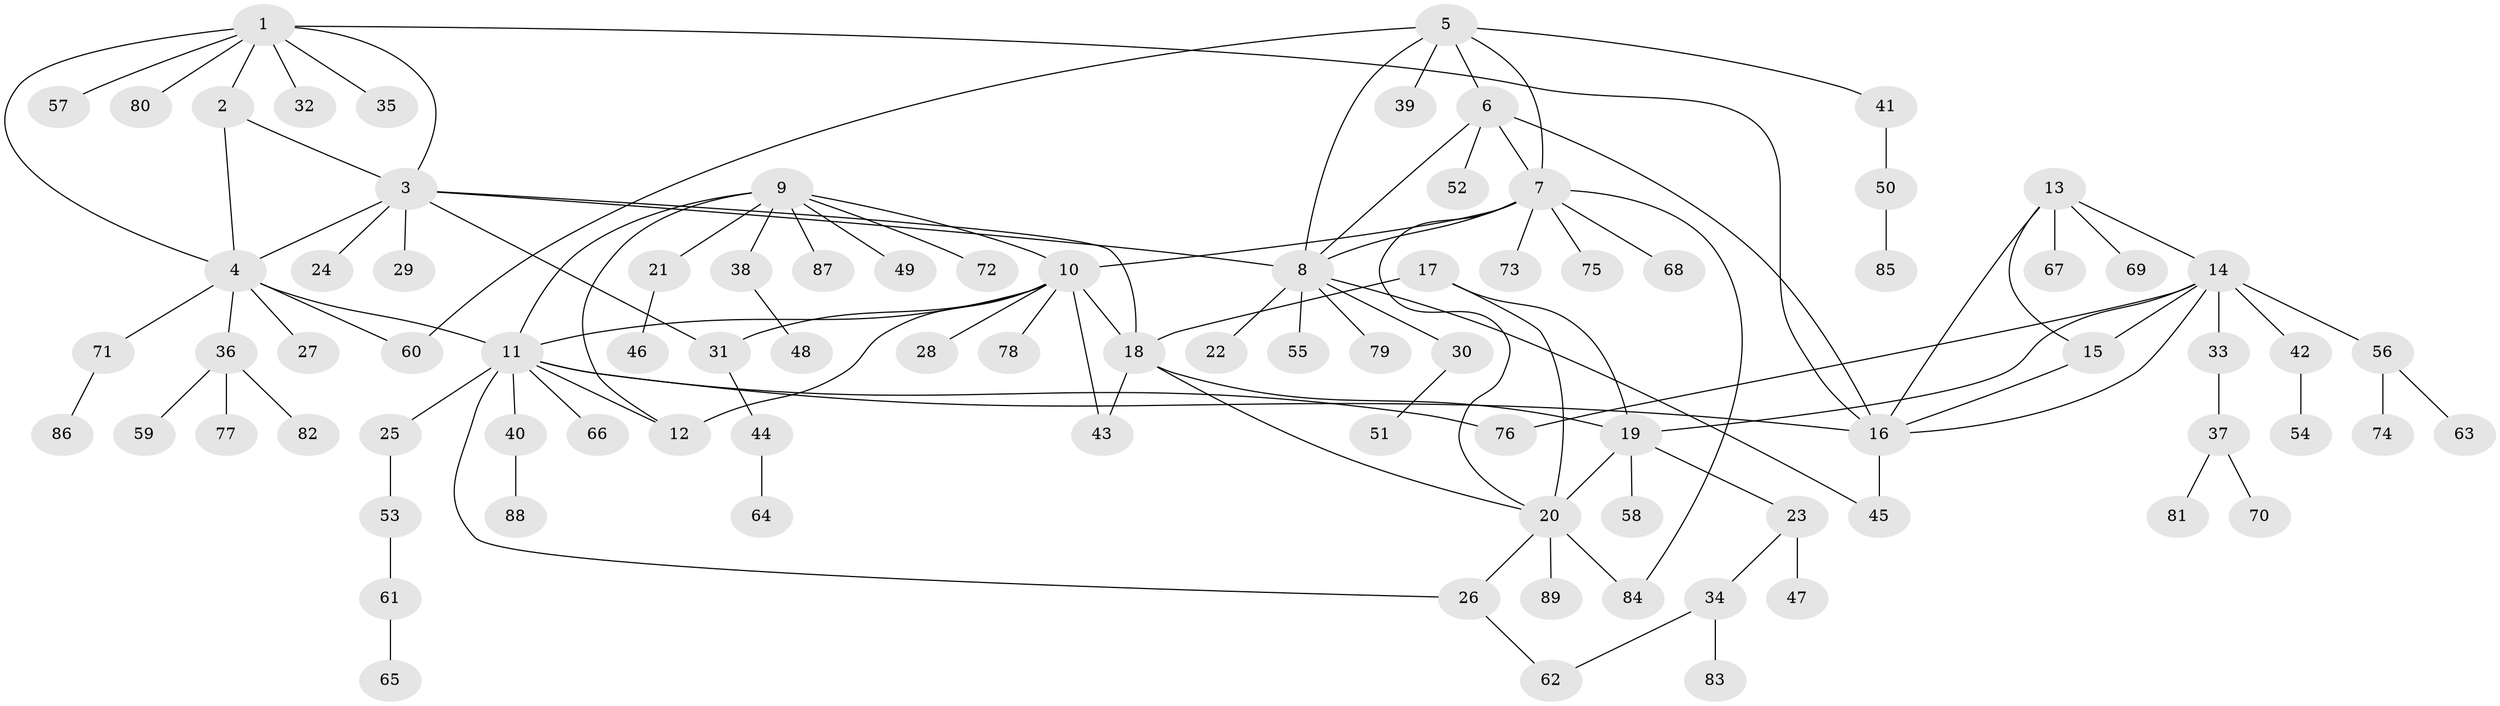// Generated by graph-tools (version 1.1) at 2025/11/02/27/25 16:11:33]
// undirected, 89 vertices, 117 edges
graph export_dot {
graph [start="1"]
  node [color=gray90,style=filled];
  1;
  2;
  3;
  4;
  5;
  6;
  7;
  8;
  9;
  10;
  11;
  12;
  13;
  14;
  15;
  16;
  17;
  18;
  19;
  20;
  21;
  22;
  23;
  24;
  25;
  26;
  27;
  28;
  29;
  30;
  31;
  32;
  33;
  34;
  35;
  36;
  37;
  38;
  39;
  40;
  41;
  42;
  43;
  44;
  45;
  46;
  47;
  48;
  49;
  50;
  51;
  52;
  53;
  54;
  55;
  56;
  57;
  58;
  59;
  60;
  61;
  62;
  63;
  64;
  65;
  66;
  67;
  68;
  69;
  70;
  71;
  72;
  73;
  74;
  75;
  76;
  77;
  78;
  79;
  80;
  81;
  82;
  83;
  84;
  85;
  86;
  87;
  88;
  89;
  1 -- 2;
  1 -- 3;
  1 -- 4;
  1 -- 16;
  1 -- 32;
  1 -- 35;
  1 -- 57;
  1 -- 80;
  2 -- 3;
  2 -- 4;
  3 -- 4;
  3 -- 8;
  3 -- 18;
  3 -- 24;
  3 -- 29;
  3 -- 31;
  4 -- 11;
  4 -- 27;
  4 -- 36;
  4 -- 60;
  4 -- 71;
  5 -- 6;
  5 -- 7;
  5 -- 8;
  5 -- 39;
  5 -- 41;
  5 -- 60;
  6 -- 7;
  6 -- 8;
  6 -- 16;
  6 -- 52;
  7 -- 8;
  7 -- 10;
  7 -- 20;
  7 -- 68;
  7 -- 73;
  7 -- 75;
  7 -- 84;
  8 -- 22;
  8 -- 30;
  8 -- 45;
  8 -- 55;
  8 -- 79;
  9 -- 10;
  9 -- 11;
  9 -- 12;
  9 -- 21;
  9 -- 38;
  9 -- 49;
  9 -- 72;
  9 -- 87;
  10 -- 11;
  10 -- 12;
  10 -- 18;
  10 -- 28;
  10 -- 31;
  10 -- 43;
  10 -- 78;
  11 -- 12;
  11 -- 16;
  11 -- 25;
  11 -- 26;
  11 -- 40;
  11 -- 66;
  11 -- 76;
  13 -- 14;
  13 -- 15;
  13 -- 16;
  13 -- 67;
  13 -- 69;
  14 -- 15;
  14 -- 16;
  14 -- 19;
  14 -- 33;
  14 -- 42;
  14 -- 56;
  14 -- 76;
  15 -- 16;
  16 -- 45;
  17 -- 18;
  17 -- 19;
  17 -- 20;
  18 -- 19;
  18 -- 20;
  18 -- 43;
  19 -- 20;
  19 -- 23;
  19 -- 58;
  20 -- 26;
  20 -- 84;
  20 -- 89;
  21 -- 46;
  23 -- 34;
  23 -- 47;
  25 -- 53;
  26 -- 62;
  30 -- 51;
  31 -- 44;
  33 -- 37;
  34 -- 62;
  34 -- 83;
  36 -- 59;
  36 -- 77;
  36 -- 82;
  37 -- 70;
  37 -- 81;
  38 -- 48;
  40 -- 88;
  41 -- 50;
  42 -- 54;
  44 -- 64;
  50 -- 85;
  53 -- 61;
  56 -- 63;
  56 -- 74;
  61 -- 65;
  71 -- 86;
}

